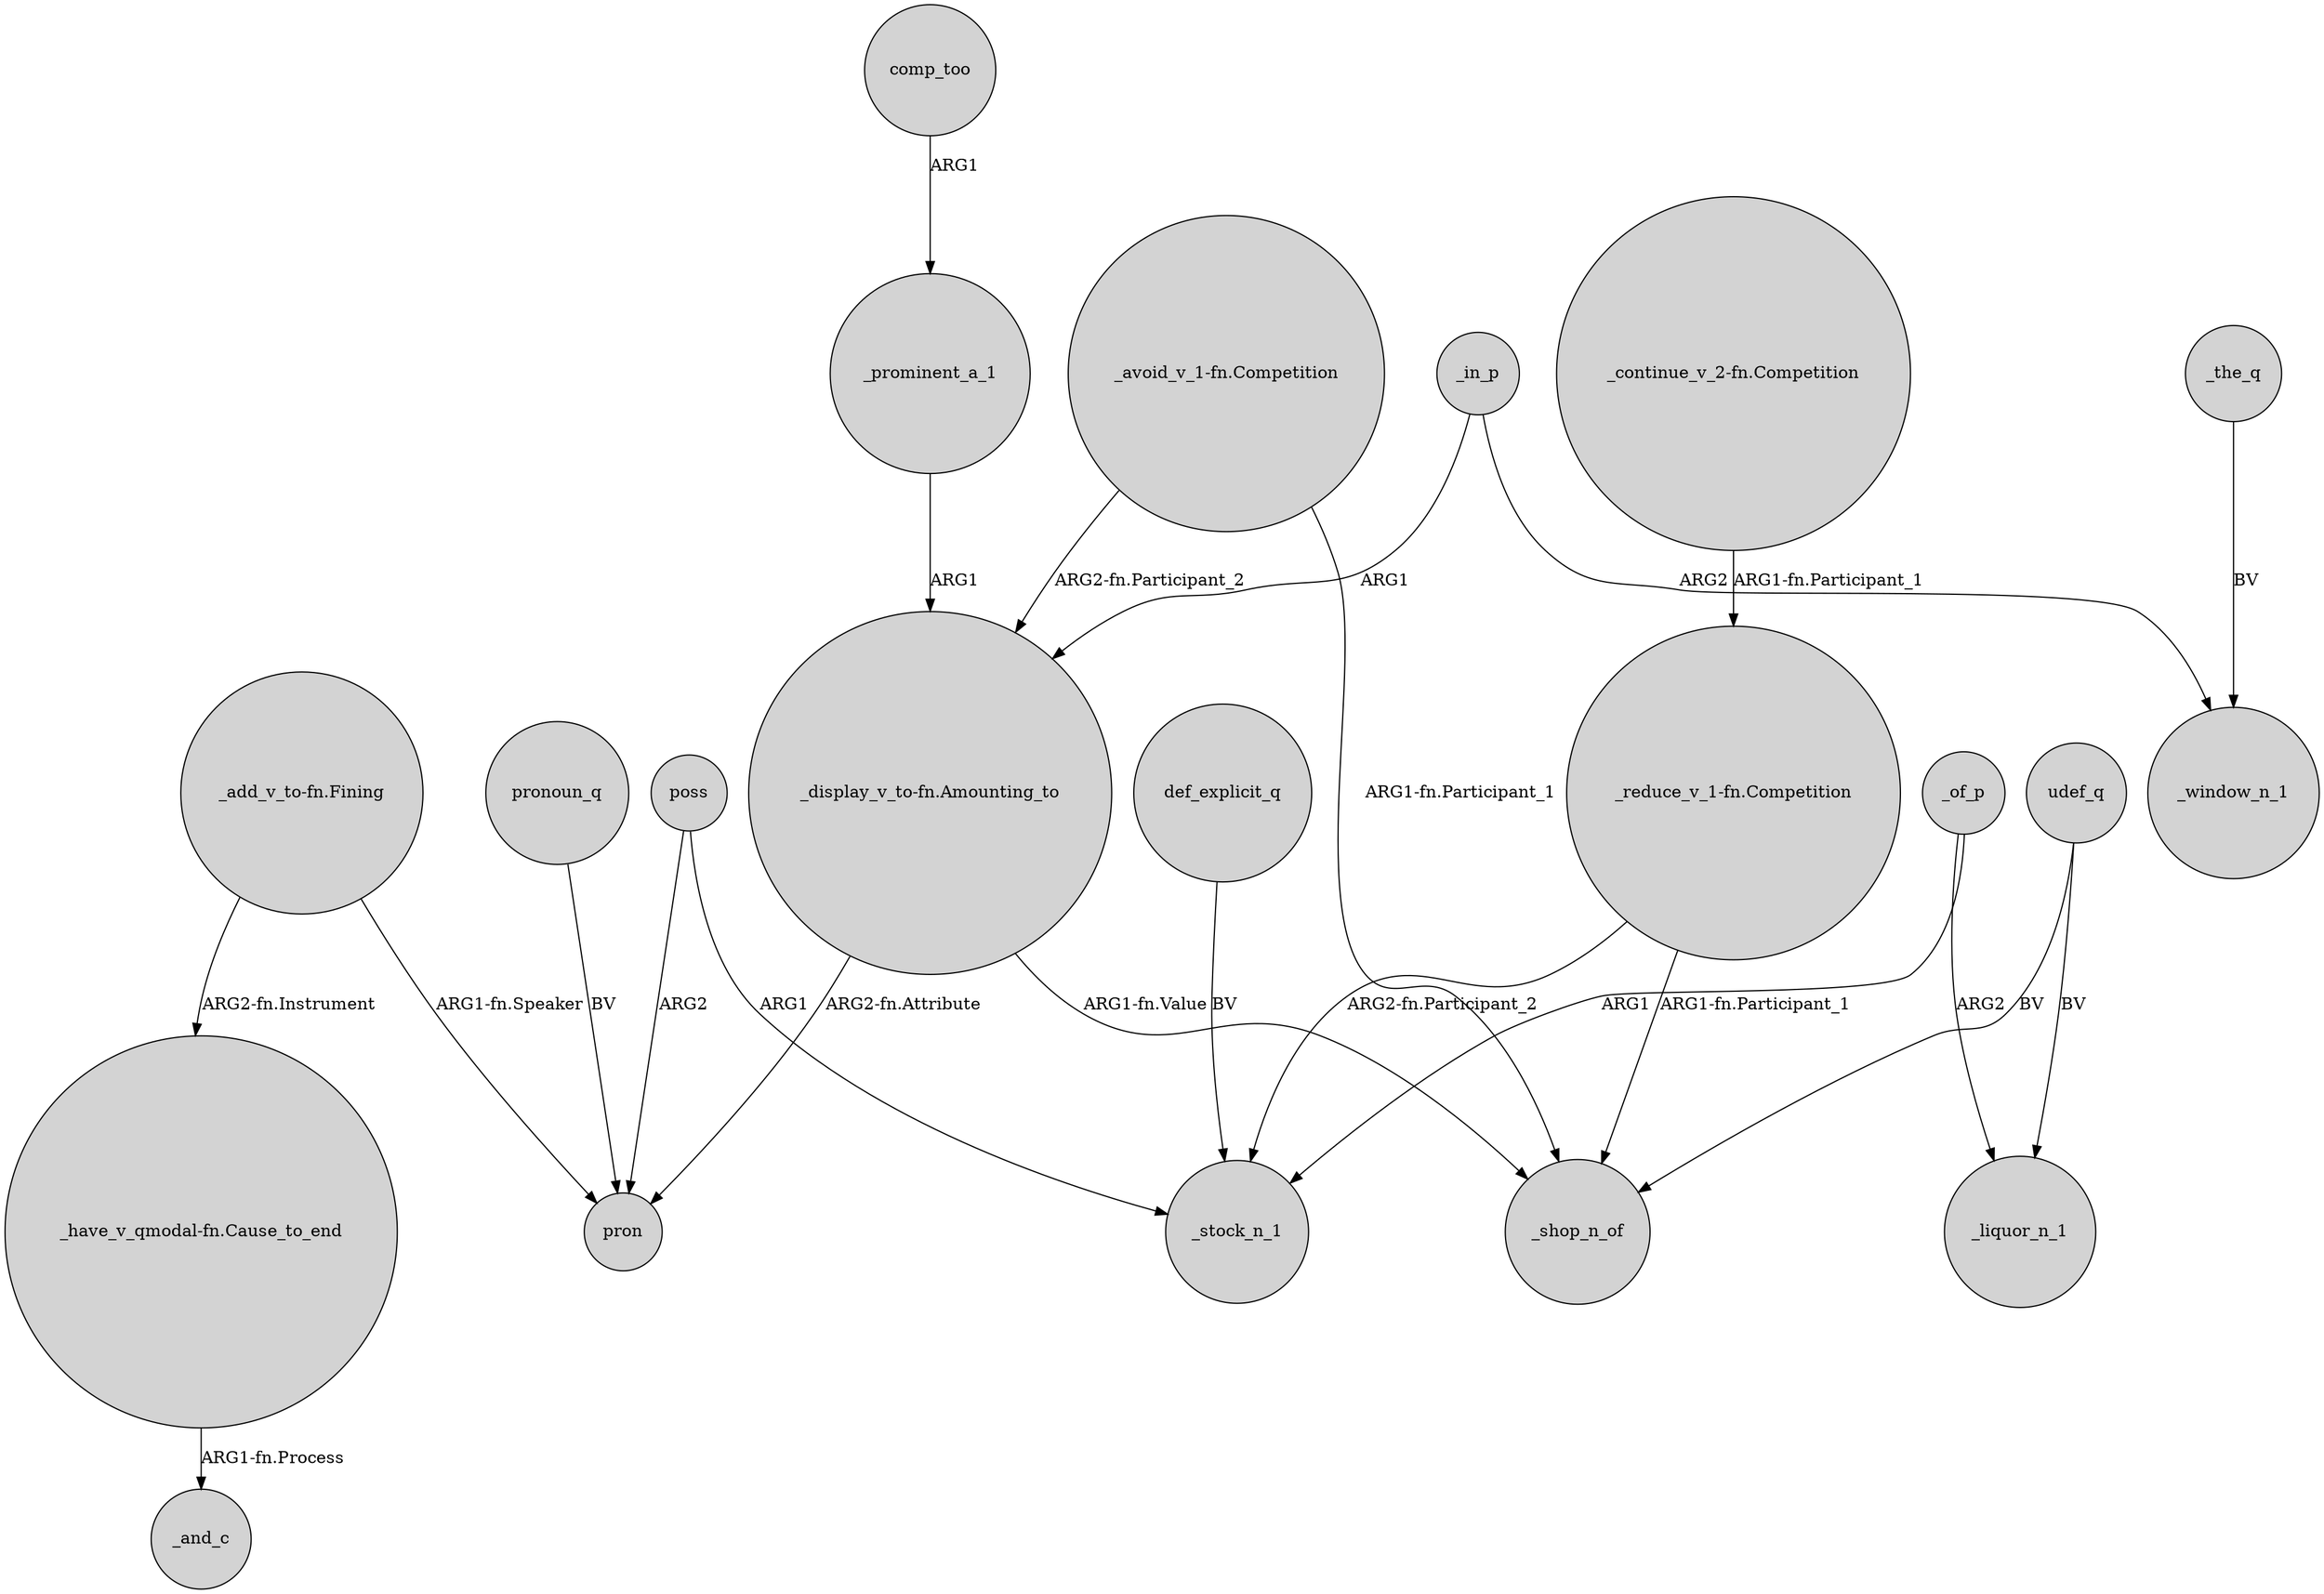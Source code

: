 digraph {
	node [shape=circle style=filled]
	comp_too -> _prominent_a_1 [label=ARG1]
	"_add_v_to-fn.Fining" -> "_have_v_qmodal-fn.Cause_to_end" [label="ARG2-fn.Instrument"]
	"_continue_v_2-fn.Competition" -> "_reduce_v_1-fn.Competition" [label="ARG1-fn.Participant_1"]
	"_avoid_v_1-fn.Competition" -> "_display_v_to-fn.Amounting_to" [label="ARG2-fn.Participant_2"]
	"_display_v_to-fn.Amounting_to" -> pron [label="ARG2-fn.Attribute"]
	udef_q -> _shop_n_of [label=BV]
	def_explicit_q -> _stock_n_1 [label=BV]
	udef_q -> _liquor_n_1 [label=BV]
	"_have_v_qmodal-fn.Cause_to_end" -> _and_c [label="ARG1-fn.Process"]
	"_reduce_v_1-fn.Competition" -> _stock_n_1 [label="ARG2-fn.Participant_2"]
	"_reduce_v_1-fn.Competition" -> _shop_n_of [label="ARG1-fn.Participant_1"]
	pronoun_q -> pron [label=BV]
	"_avoid_v_1-fn.Competition" -> _shop_n_of [label="ARG1-fn.Participant_1"]
	_the_q -> _window_n_1 [label=BV]
	poss -> pron [label=ARG2]
	poss -> _stock_n_1 [label=ARG1]
	_in_p -> "_display_v_to-fn.Amounting_to" [label=ARG1]
	_of_p -> _liquor_n_1 [label=ARG2]
	"_add_v_to-fn.Fining" -> pron [label="ARG1-fn.Speaker"]
	_in_p -> _window_n_1 [label=ARG2]
	_of_p -> _stock_n_1 [label=ARG1]
	"_display_v_to-fn.Amounting_to" -> _shop_n_of [label="ARG1-fn.Value"]
	_prominent_a_1 -> "_display_v_to-fn.Amounting_to" [label=ARG1]
}
